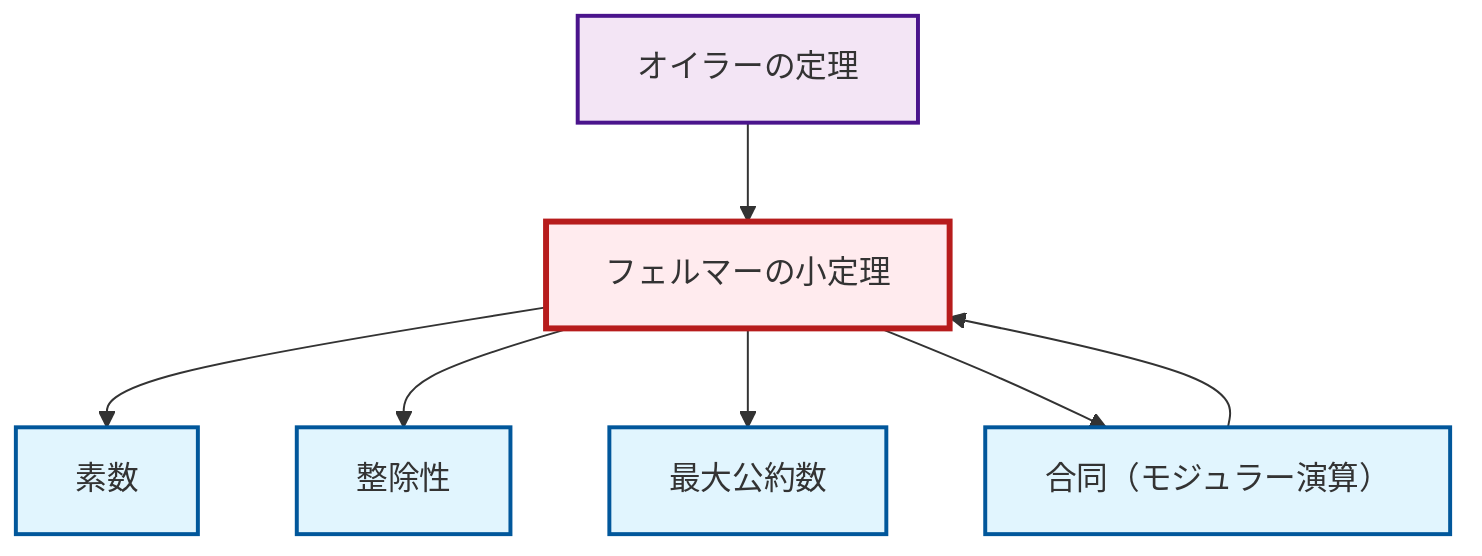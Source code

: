 graph TD
    classDef definition fill:#e1f5fe,stroke:#01579b,stroke-width:2px
    classDef theorem fill:#f3e5f5,stroke:#4a148c,stroke-width:2px
    classDef axiom fill:#fff3e0,stroke:#e65100,stroke-width:2px
    classDef example fill:#e8f5e9,stroke:#1b5e20,stroke-width:2px
    classDef current fill:#ffebee,stroke:#b71c1c,stroke-width:3px
    def-divisibility["整除性"]:::definition
    def-prime["素数"]:::definition
    thm-fermat-little["フェルマーの小定理"]:::theorem
    thm-euler["オイラーの定理"]:::theorem
    def-congruence["合同（モジュラー演算）"]:::definition
    def-gcd["最大公約数"]:::definition
    thm-euler --> thm-fermat-little
    thm-fermat-little --> def-prime
    thm-fermat-little --> def-divisibility
    thm-fermat-little --> def-gcd
    thm-fermat-little --> def-congruence
    def-congruence --> thm-fermat-little
    class thm-fermat-little current
